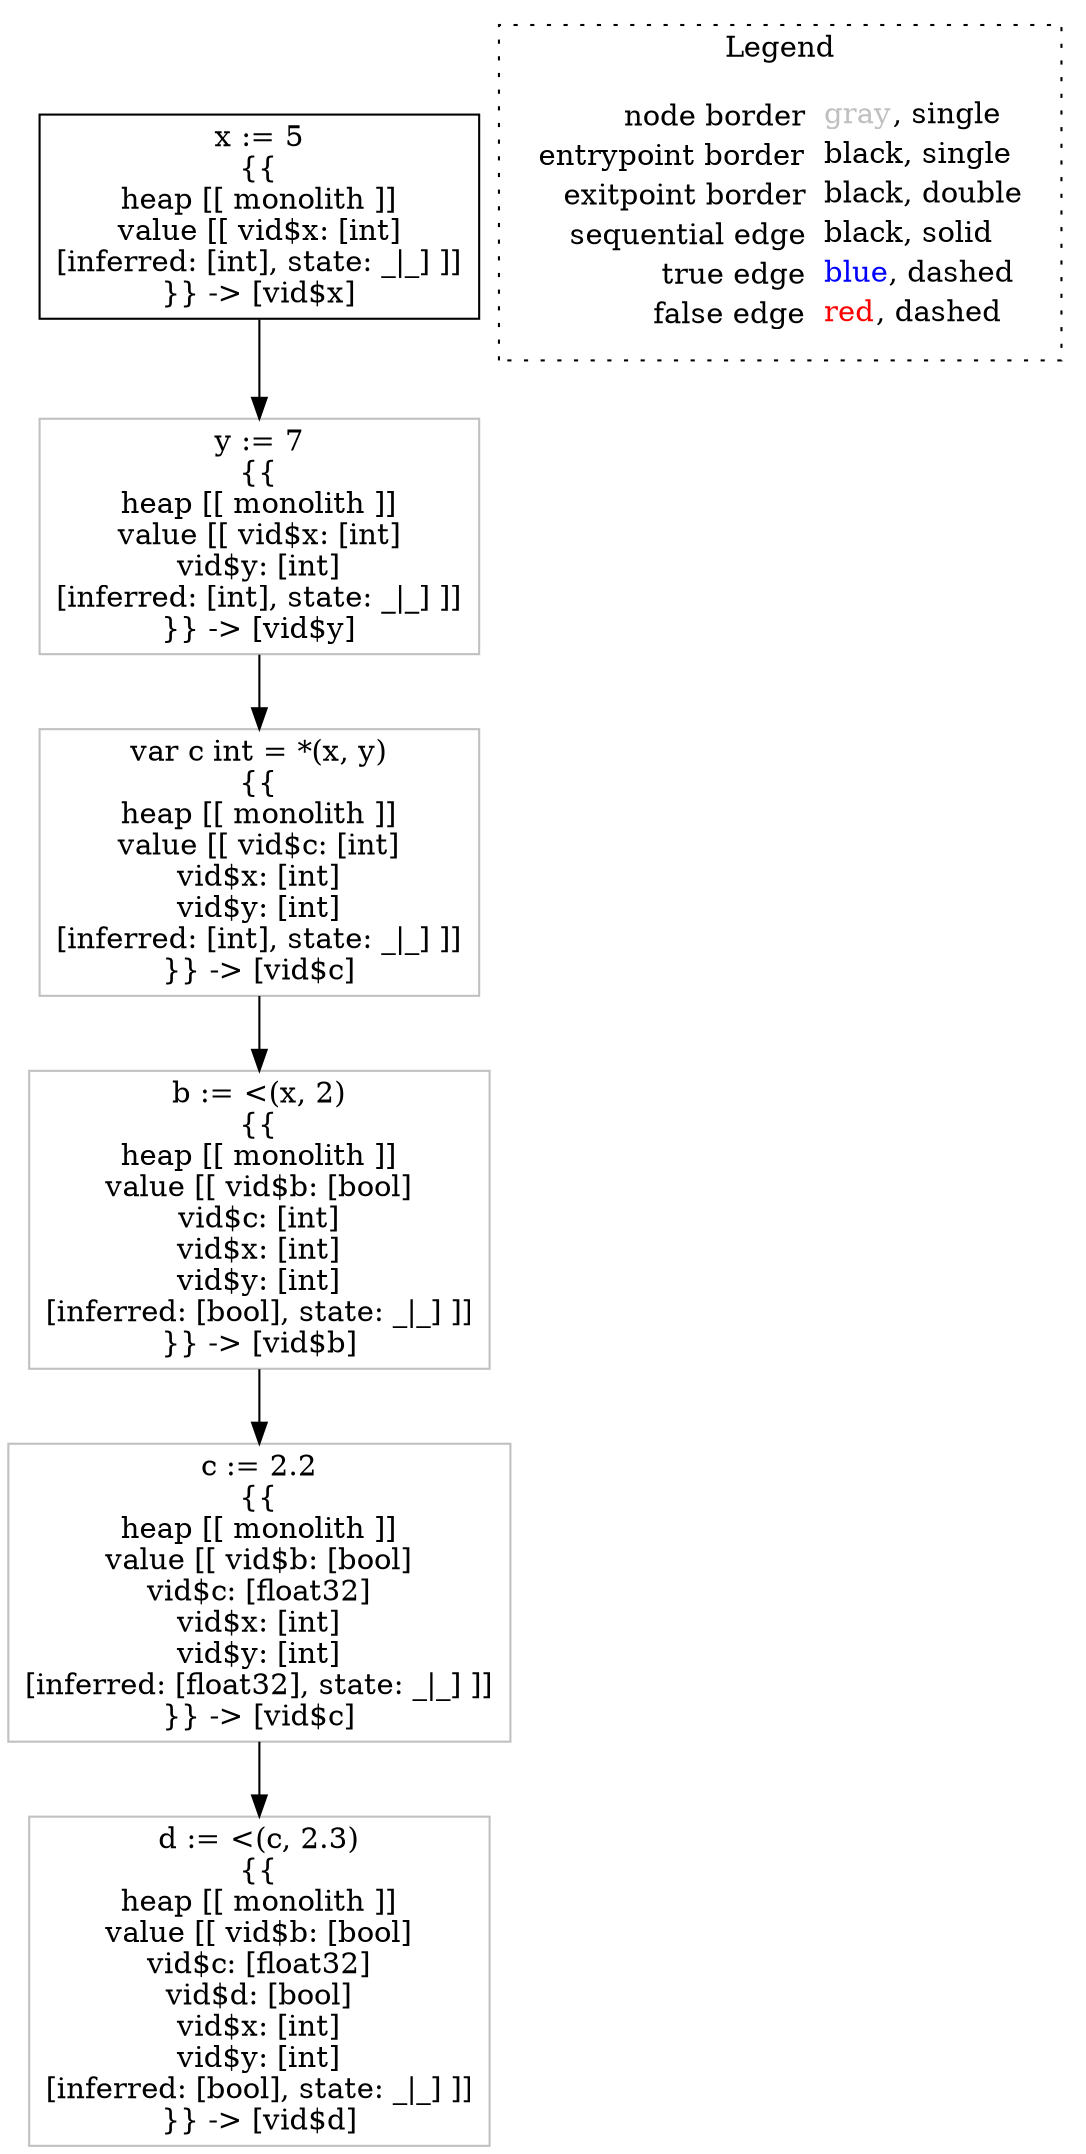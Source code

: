 digraph {
	"node0" [shape="rect",color="black",label=<x := 5<BR/>{{<BR/>heap [[ monolith ]]<BR/>value [[ vid$x: [int]<BR/>[inferred: [int], state: _|_] ]]<BR/>}} -&gt; [vid$x]>];
	"node1" [shape="rect",color="gray",label=<b := &lt;(x, 2)<BR/>{{<BR/>heap [[ monolith ]]<BR/>value [[ vid$b: [bool]<BR/>vid$c: [int]<BR/>vid$x: [int]<BR/>vid$y: [int]<BR/>[inferred: [bool], state: _|_] ]]<BR/>}} -&gt; [vid$b]>];
	"node2" [shape="rect",color="gray",label=<y := 7<BR/>{{<BR/>heap [[ monolith ]]<BR/>value [[ vid$x: [int]<BR/>vid$y: [int]<BR/>[inferred: [int], state: _|_] ]]<BR/>}} -&gt; [vid$y]>];
	"node3" [shape="rect",color="gray",label=<d := &lt;(c, 2.3)<BR/>{{<BR/>heap [[ monolith ]]<BR/>value [[ vid$b: [bool]<BR/>vid$c: [float32]<BR/>vid$d: [bool]<BR/>vid$x: [int]<BR/>vid$y: [int]<BR/>[inferred: [bool], state: _|_] ]]<BR/>}} -&gt; [vid$d]>];
	"node4" [shape="rect",color="gray",label=<var c int = *(x, y)<BR/>{{<BR/>heap [[ monolith ]]<BR/>value [[ vid$c: [int]<BR/>vid$x: [int]<BR/>vid$y: [int]<BR/>[inferred: [int], state: _|_] ]]<BR/>}} -&gt; [vid$c]>];
	"node5" [shape="rect",color="gray",label=<c := 2.2<BR/>{{<BR/>heap [[ monolith ]]<BR/>value [[ vid$b: [bool]<BR/>vid$c: [float32]<BR/>vid$x: [int]<BR/>vid$y: [int]<BR/>[inferred: [float32], state: _|_] ]]<BR/>}} -&gt; [vid$c]>];
	"node1" -> "node5" [color="black"];
	"node2" -> "node4" [color="black"];
	"node0" -> "node2" [color="black"];
	"node4" -> "node1" [color="black"];
	"node5" -> "node3" [color="black"];
subgraph cluster_legend {
	label="Legend";
	style=dotted;
	node [shape=plaintext];
	"legend" [label=<<table border="0" cellpadding="2" cellspacing="0" cellborder="0"><tr><td align="right">node border&nbsp;</td><td align="left"><font color="gray">gray</font>, single</td></tr><tr><td align="right">entrypoint border&nbsp;</td><td align="left"><font color="black">black</font>, single</td></tr><tr><td align="right">exitpoint border&nbsp;</td><td align="left"><font color="black">black</font>, double</td></tr><tr><td align="right">sequential edge&nbsp;</td><td align="left"><font color="black">black</font>, solid</td></tr><tr><td align="right">true edge&nbsp;</td><td align="left"><font color="blue">blue</font>, dashed</td></tr><tr><td align="right">false edge&nbsp;</td><td align="left"><font color="red">red</font>, dashed</td></tr></table>>];
}

}
